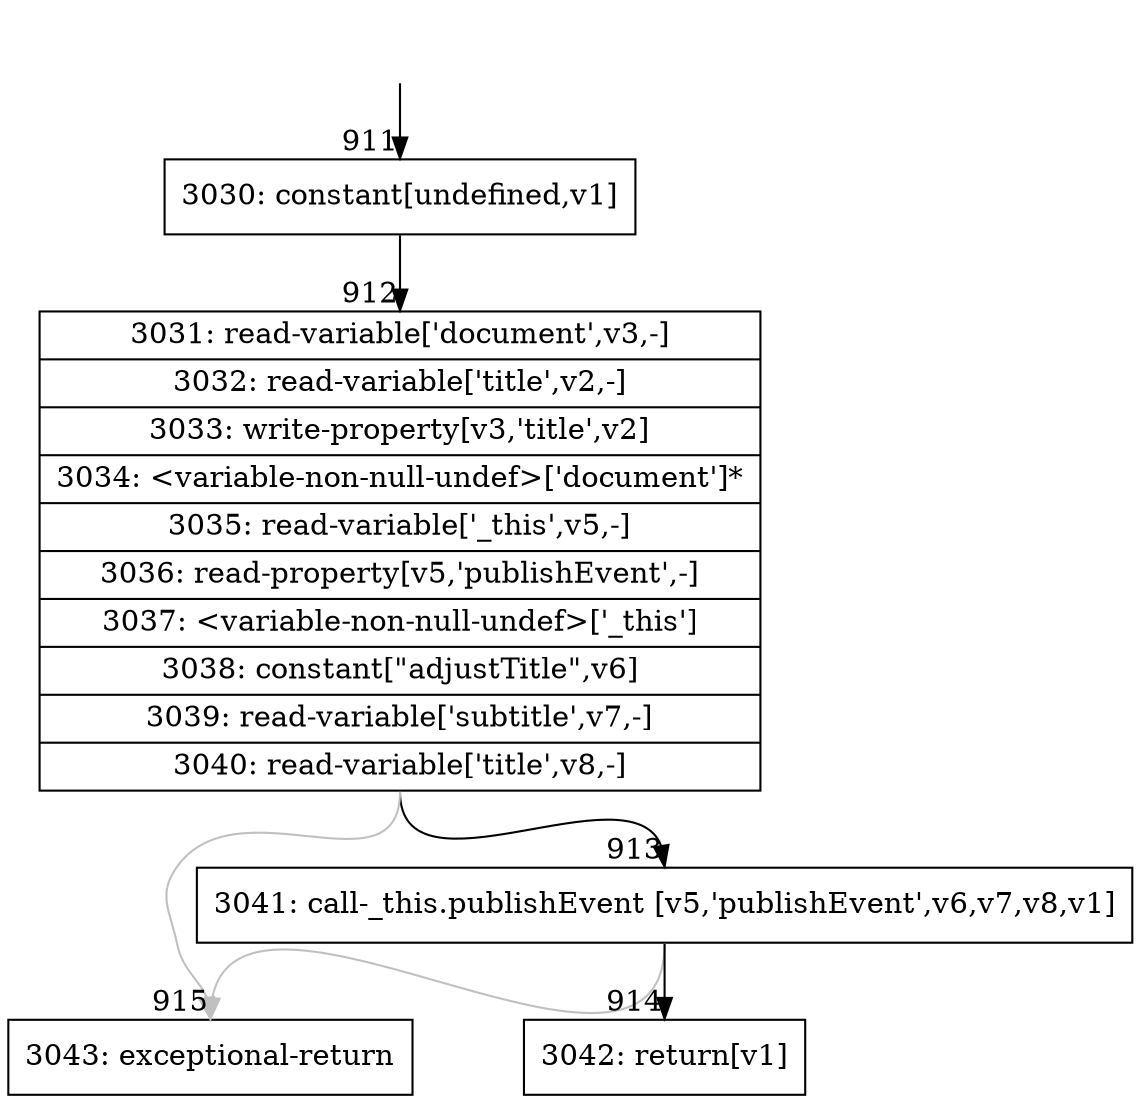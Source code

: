 digraph {
rankdir="TD"
BB_entry84[shape=none,label=""];
BB_entry84 -> BB911 [tailport=s, headport=n, headlabel="    911"]
BB911 [shape=record label="{3030: constant[undefined,v1]}" ] 
BB911 -> BB912 [tailport=s, headport=n, headlabel="      912"]
BB912 [shape=record label="{3031: read-variable['document',v3,-]|3032: read-variable['title',v2,-]|3033: write-property[v3,'title',v2]|3034: \<variable-non-null-undef\>['document']*|3035: read-variable['_this',v5,-]|3036: read-property[v5,'publishEvent',-]|3037: \<variable-non-null-undef\>['_this']|3038: constant[\"adjustTitle\",v6]|3039: read-variable['subtitle',v7,-]|3040: read-variable['title',v8,-]}" ] 
BB912 -> BB913 [tailport=s, headport=n, headlabel="      913"]
BB912 -> BB915 [tailport=s, headport=n, color=gray, headlabel="      915"]
BB913 [shape=record label="{3041: call-_this.publishEvent [v5,'publishEvent',v6,v7,v8,v1]}" ] 
BB913 -> BB914 [tailport=s, headport=n, headlabel="      914"]
BB913 -> BB915 [tailport=s, headport=n, color=gray]
BB914 [shape=record label="{3042: return[v1]}" ] 
BB915 [shape=record label="{3043: exceptional-return}" ] 
//#$~ 879
}
